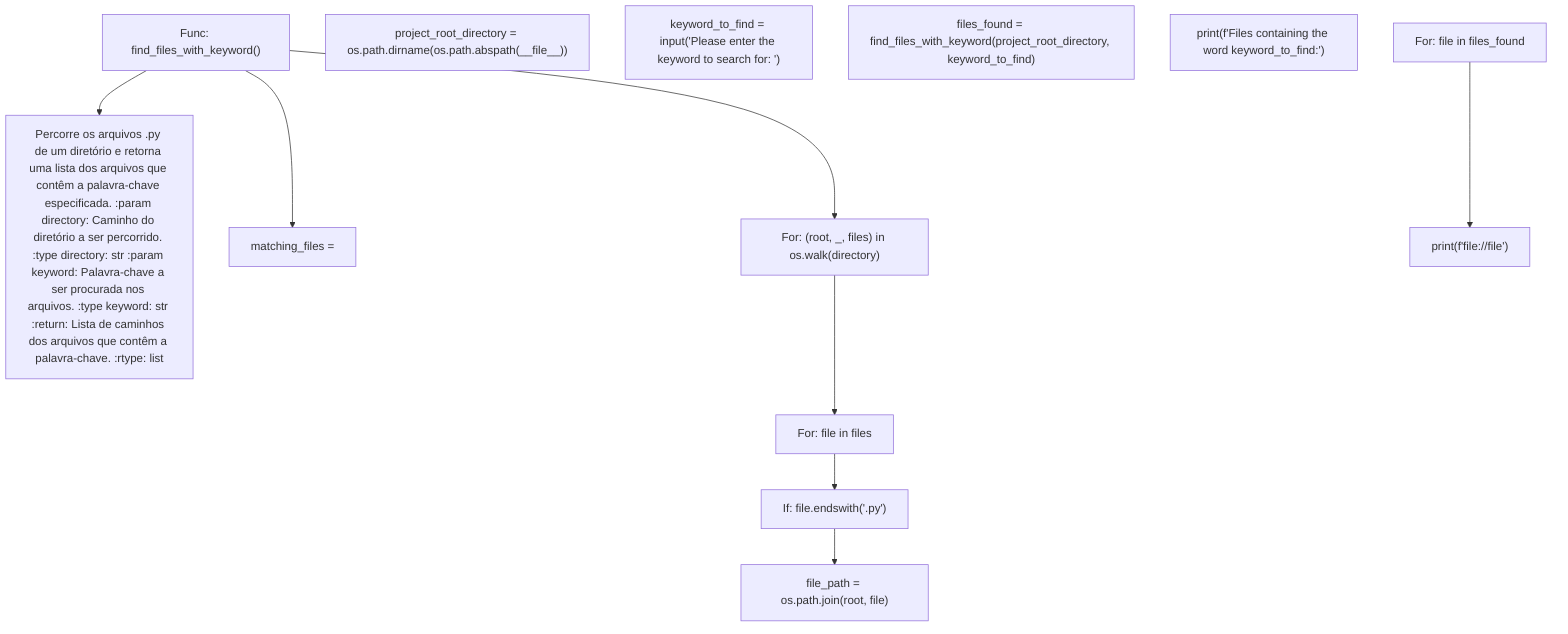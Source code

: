 graph TD
N0["Func: find_files_with_keyword()"]
N1["Percorre os arquivos .py de um diretório e retorna uma lista dos arquivos que contêm a palavra-chave especificada. :param directory: Caminho do diretório a ser percorrido. :type directory: str :param keyword: Palavra-chave a ser procurada nos arquivos. :type keyword: str :return: Lista de caminhos dos arquivos que contêm a palavra-chave. :rtype: list"]
N0 --> N1
N2["matching_files ="]
N0 --> N2
N3["For: (root, _, files) in os.walk(directory)"]
N0 --> N3
N4["For: file in files"]
N3 --> N4
N5["If: file.endswith('.py')"]
N4 --> N5
N6["file_path = os.path.join(root, file)"]
N5 --> N6
N7["project_root_directory = os.path.dirname(os.path.abspath(__file__))"]
N8["keyword_to_find = input('Please enter the keyword to search for: ')"]
N9["files_found = find_files_with_keyword(project_root_directory, keyword_to_find)"]
N10["print(f'Files containing the word keyword_to_find:')"]
N11["For: file in files_found"]
N12["print(f'file://file')"]
N11 --> N12